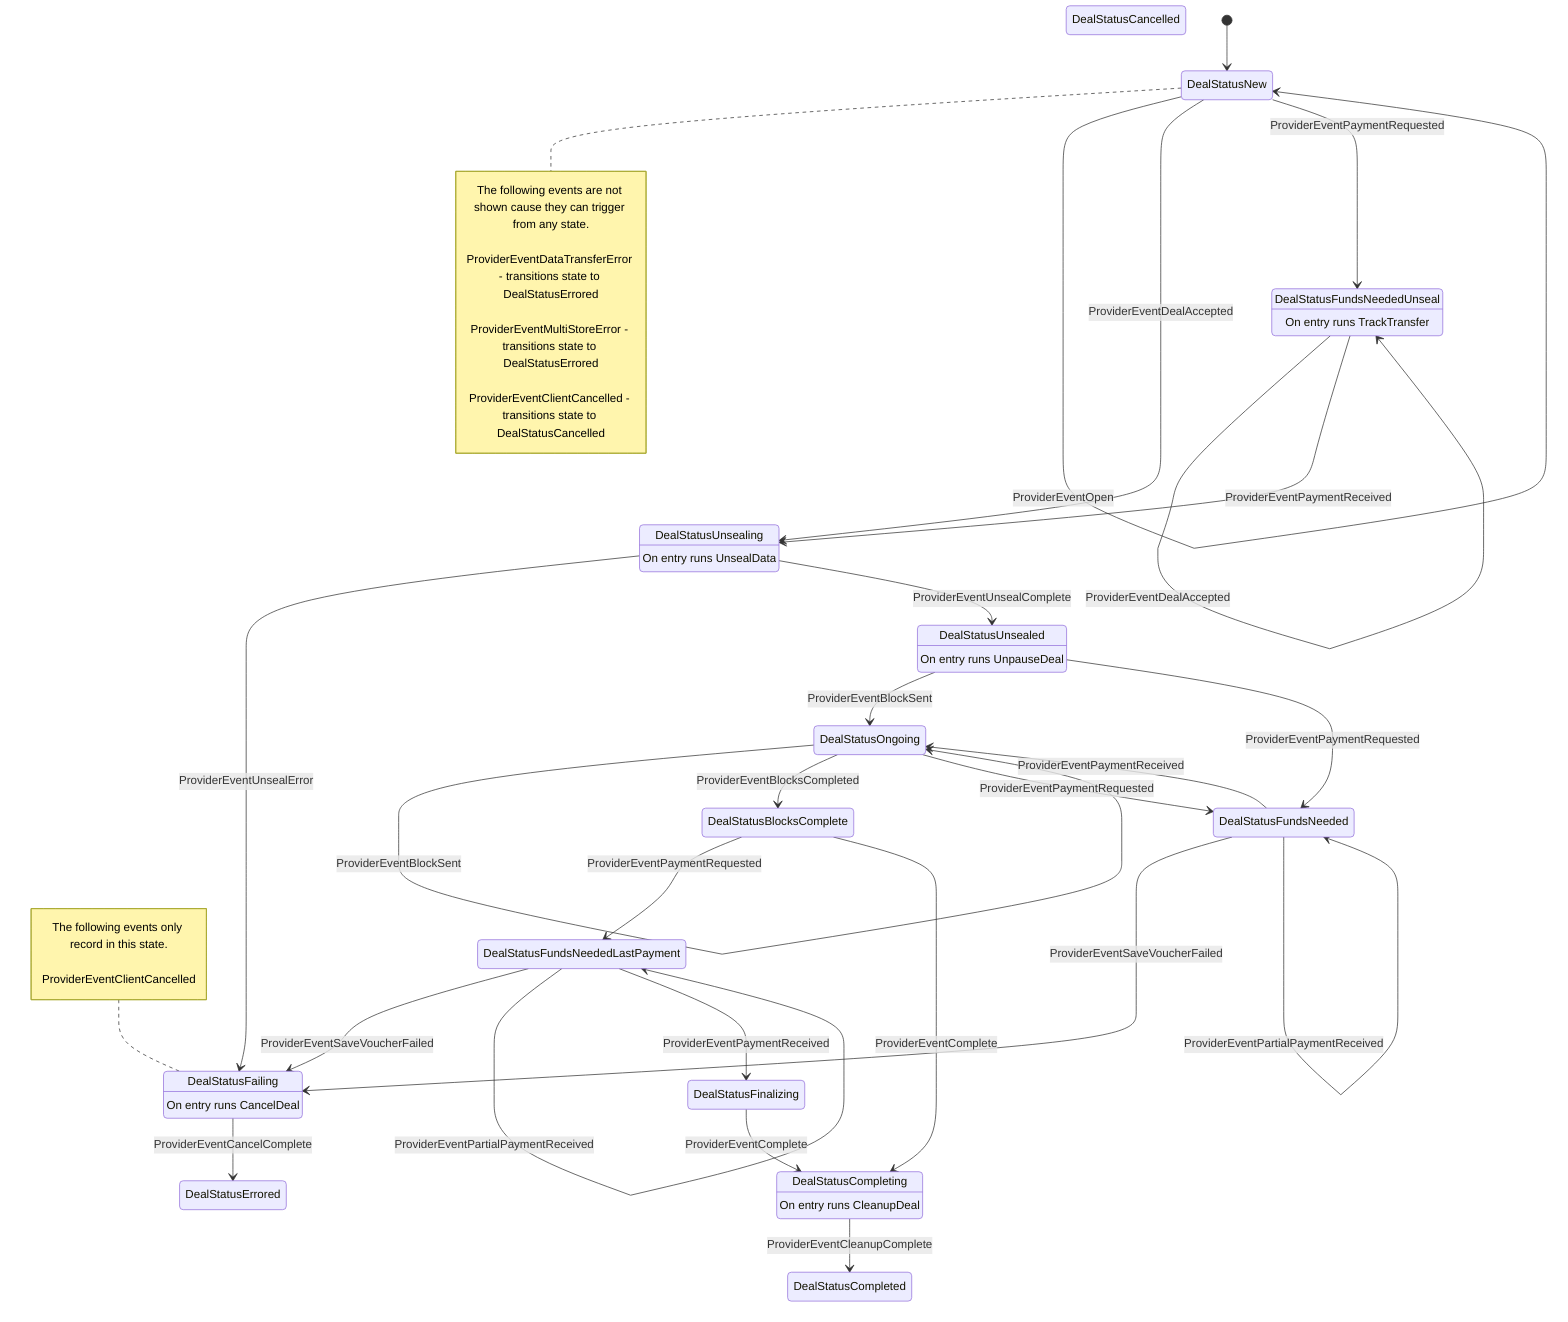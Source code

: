 stateDiagram-v2
	state "DealStatusNew" as 0
	state "DealStatusUnsealing" as 1
	state "DealStatusUnsealed" as 2
	state "DealStatusFundsNeededUnseal" as 7
	state "DealStatusFailing" as 8
	state "DealStatusFundsNeeded" as 10
	state "DealStatusOngoing" as 13
	state "DealStatusFundsNeededLastPayment" as 14
	state "DealStatusCompleted" as 15
	state "DealStatusErrored" as 17
	state "DealStatusBlocksComplete" as 18
	state "DealStatusFinalizing" as 19
	state "DealStatusCompleting" as 20
	state "DealStatusCancelled" as 26
	1 : On entry runs UnsealData
	2 : On entry runs UnpauseDeal
	7 : On entry runs TrackTransfer
	8 : On entry runs CancelDeal
	20 : On entry runs CleanupDeal
	[*] --> 0
	note right of 0
		The following events are not shown cause they can trigger from any state.

		ProviderEventDataTransferError - transitions state to DealStatusErrored
		ProviderEventMultiStoreError - transitions state to DealStatusErrored
		ProviderEventClientCancelled - transitions state to DealStatusCancelled
	end note
	0 --> 0 : ProviderEventOpen
	0 --> 1 : ProviderEventDealAccepted
	7 --> 7 : ProviderEventDealAccepted
	1 --> 8 : ProviderEventUnsealError
	1 --> 2 : ProviderEventUnsealComplete
	2 --> 13 : ProviderEventBlockSent
	13 --> 13 : ProviderEventBlockSent
	13 --> 18 : ProviderEventBlocksCompleted
	0 --> 7 : ProviderEventPaymentRequested
	2 --> 10 : ProviderEventPaymentRequested
	13 --> 10 : ProviderEventPaymentRequested
	18 --> 14 : ProviderEventPaymentRequested
	10 --> 8 : ProviderEventSaveVoucherFailed
	14 --> 8 : ProviderEventSaveVoucherFailed
	10 --> 10 : ProviderEventPartialPaymentReceived
	14 --> 14 : ProviderEventPartialPaymentReceived
	7 --> 1 : ProviderEventPaymentReceived
	10 --> 13 : ProviderEventPaymentReceived
	14 --> 19 : ProviderEventPaymentReceived
	18 --> 20 : ProviderEventComplete
	19 --> 20 : ProviderEventComplete
	20 --> 15 : ProviderEventCleanupComplete
	8 --> 17 : ProviderEventCancelComplete

	note left of 8 : The following events only record in this state.<br><br>ProviderEventClientCancelled